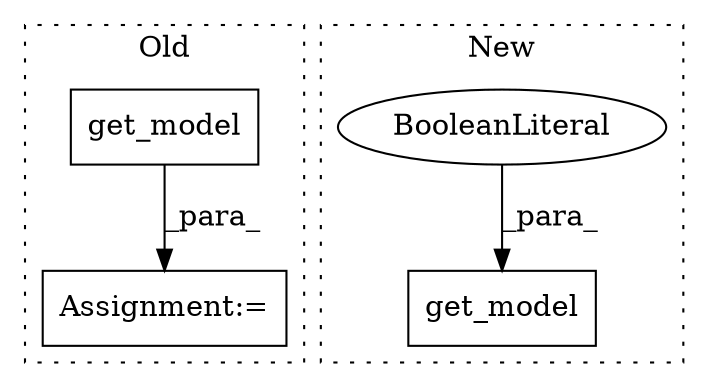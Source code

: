 digraph G {
subgraph cluster0 {
1 [label="get_model" a="32" s="3918,3951" l="10,1" shape="box"];
3 [label="Assignment:=" a="7" s="3917" l="1" shape="box"];
label = "Old";
style="dotted";
}
subgraph cluster1 {
2 [label="get_model" a="32" s="4034,4057" l="10,1" shape="box"];
4 [label="BooleanLiteral" a="9" s="4053" l="4" shape="ellipse"];
label = "New";
style="dotted";
}
1 -> 3 [label="_para_"];
4 -> 2 [label="_para_"];
}